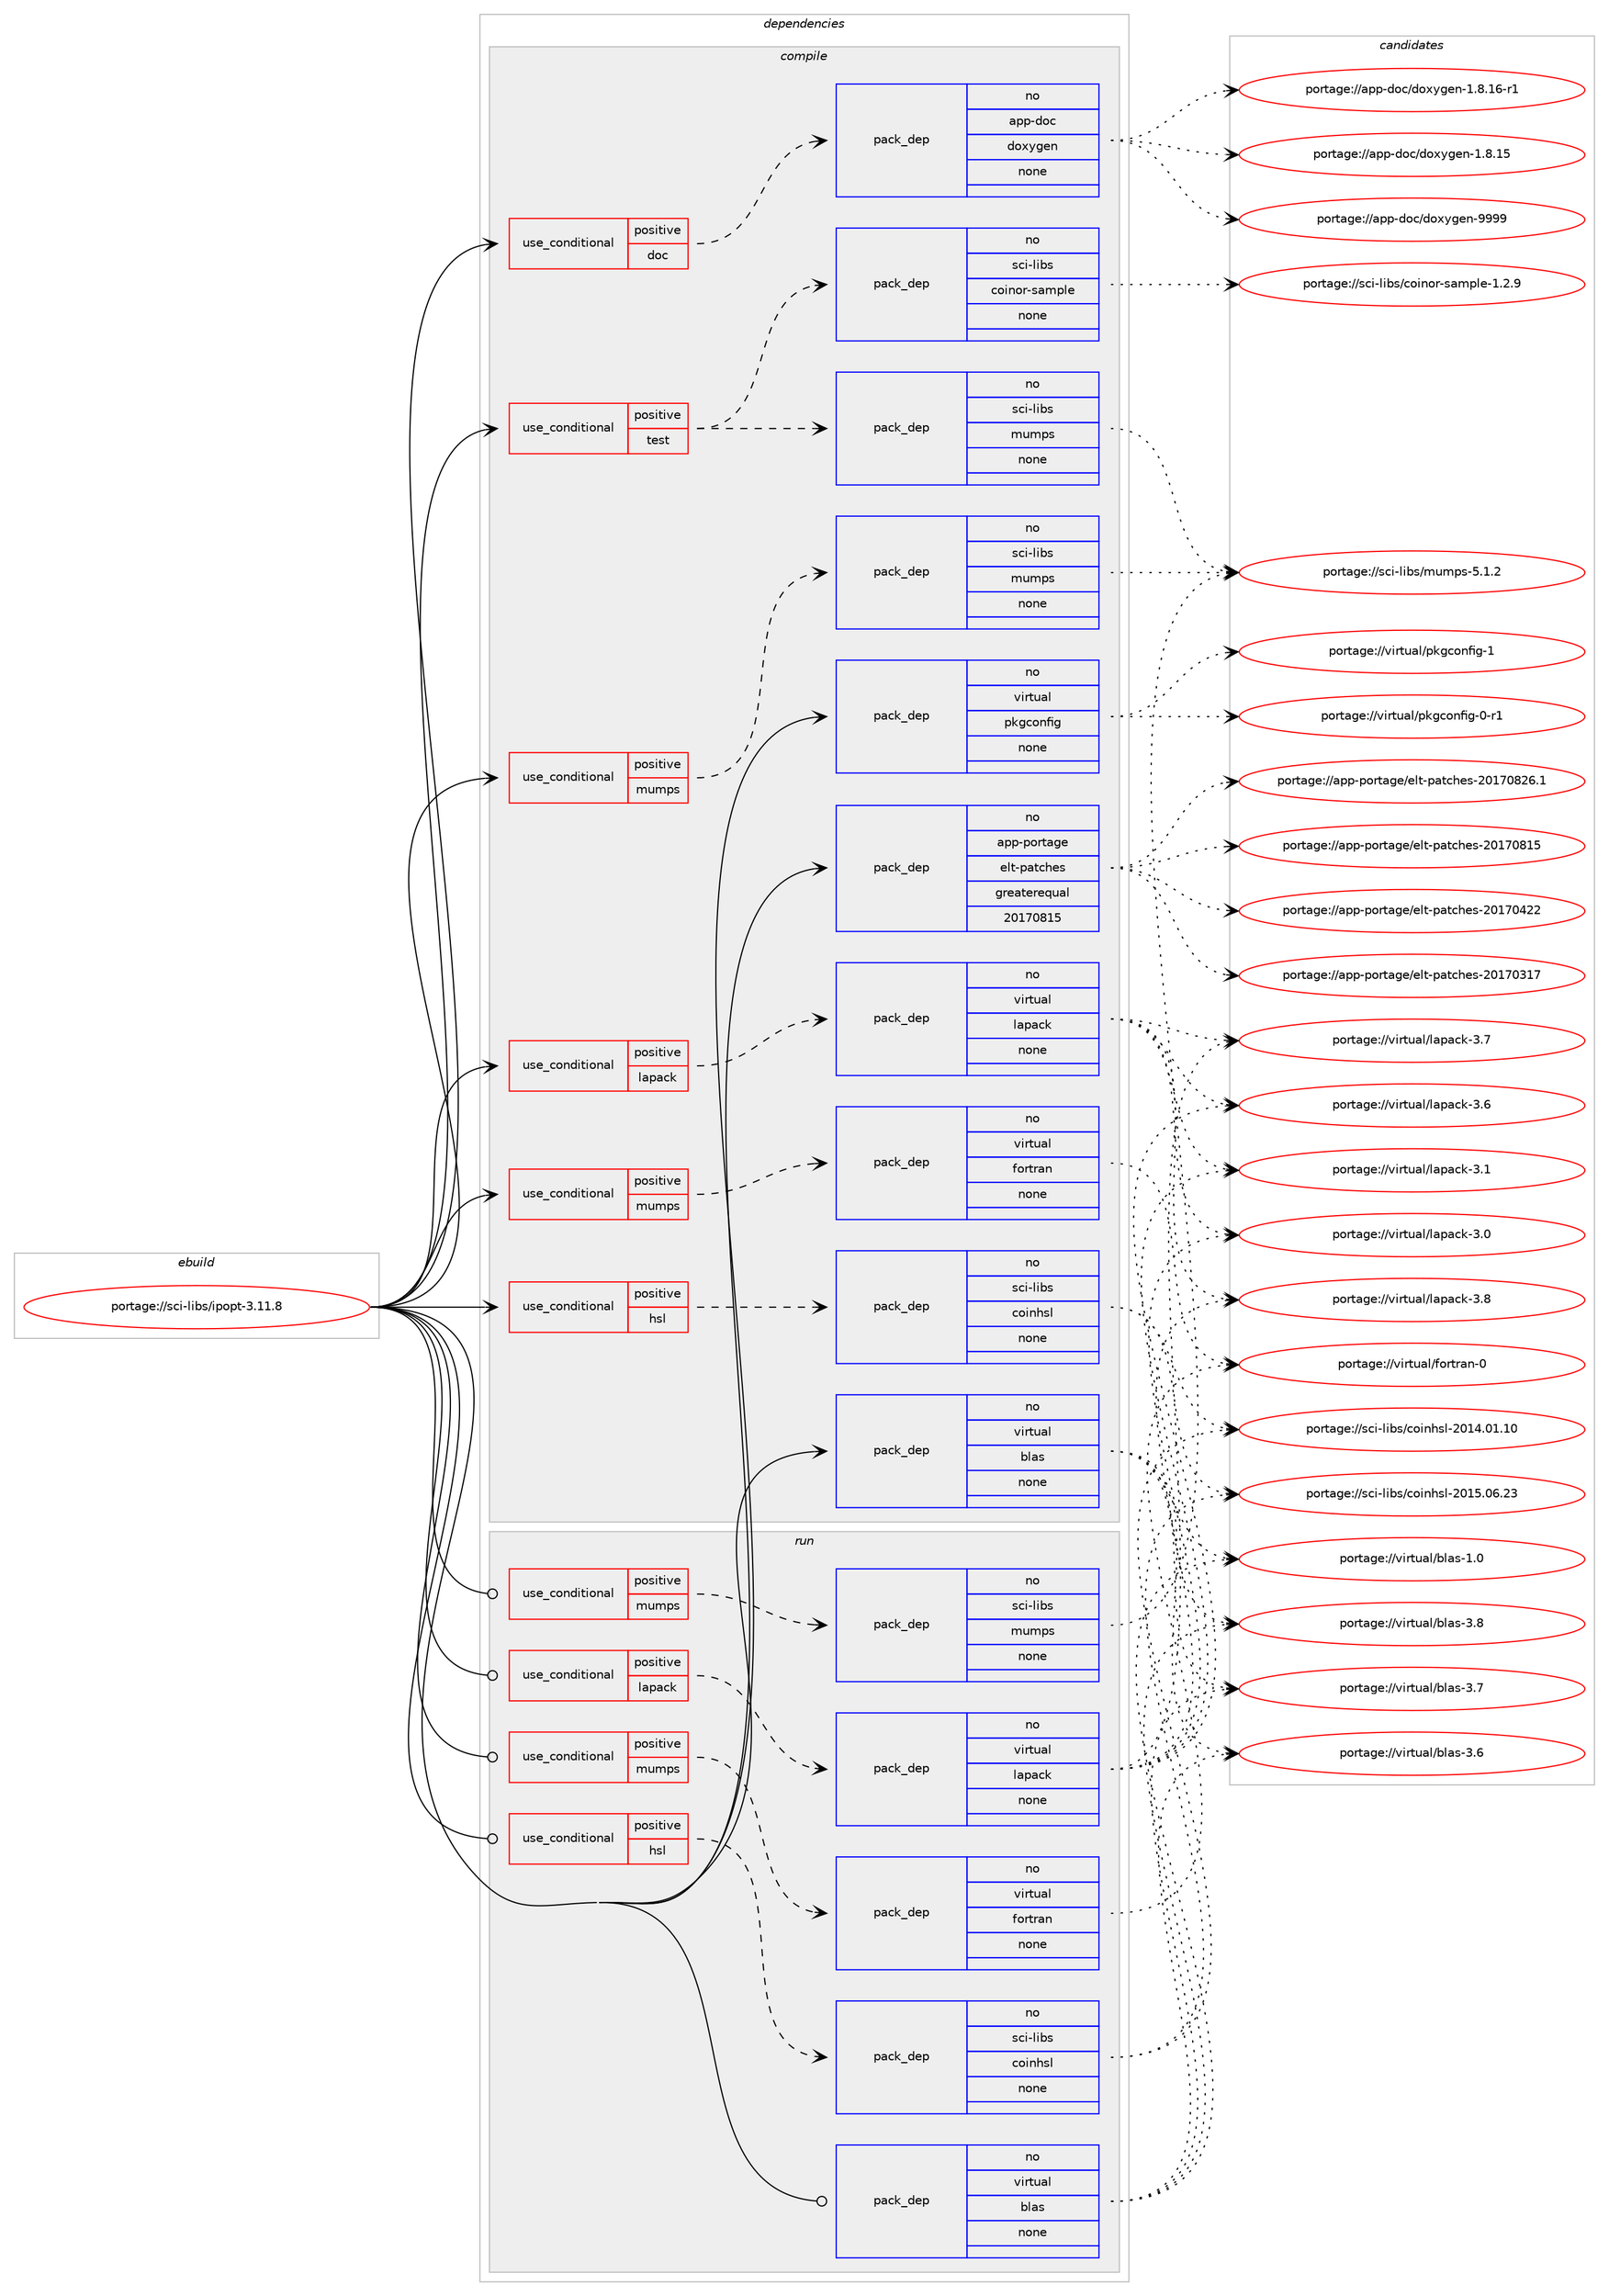 digraph prolog {

# *************
# Graph options
# *************

newrank=true;
concentrate=true;
compound=true;
graph [rankdir=LR,fontname=Helvetica,fontsize=10,ranksep=1.5];#, ranksep=2.5, nodesep=0.2];
edge  [arrowhead=vee];
node  [fontname=Helvetica,fontsize=10];

# **********
# The ebuild
# **********

subgraph cluster_leftcol {
color=gray;
rank=same;
label=<<i>ebuild</i>>;
id [label="portage://sci-libs/ipopt-3.11.8", color=red, width=4, href="../sci-libs/ipopt-3.11.8.svg"];
}

# ****************
# The dependencies
# ****************

subgraph cluster_midcol {
color=gray;
label=<<i>dependencies</i>>;
subgraph cluster_compile {
fillcolor="#eeeeee";
style=filled;
label=<<i>compile</i>>;
subgraph cond11604 {
dependency55100 [label=<<TABLE BORDER="0" CELLBORDER="1" CELLSPACING="0" CELLPADDING="4"><TR><TD ROWSPAN="3" CELLPADDING="10">use_conditional</TD></TR><TR><TD>positive</TD></TR><TR><TD>doc</TD></TR></TABLE>>, shape=none, color=red];
subgraph pack42309 {
dependency55101 [label=<<TABLE BORDER="0" CELLBORDER="1" CELLSPACING="0" CELLPADDING="4" WIDTH="220"><TR><TD ROWSPAN="6" CELLPADDING="30">pack_dep</TD></TR><TR><TD WIDTH="110">no</TD></TR><TR><TD>app-doc</TD></TR><TR><TD>doxygen</TD></TR><TR><TD>none</TD></TR><TR><TD></TD></TR></TABLE>>, shape=none, color=blue];
}
dependency55100:e -> dependency55101:w [weight=20,style="dashed",arrowhead="vee"];
}
id:e -> dependency55100:w [weight=20,style="solid",arrowhead="vee"];
subgraph cond11605 {
dependency55102 [label=<<TABLE BORDER="0" CELLBORDER="1" CELLSPACING="0" CELLPADDING="4"><TR><TD ROWSPAN="3" CELLPADDING="10">use_conditional</TD></TR><TR><TD>positive</TD></TR><TR><TD>hsl</TD></TR></TABLE>>, shape=none, color=red];
subgraph pack42310 {
dependency55103 [label=<<TABLE BORDER="0" CELLBORDER="1" CELLSPACING="0" CELLPADDING="4" WIDTH="220"><TR><TD ROWSPAN="6" CELLPADDING="30">pack_dep</TD></TR><TR><TD WIDTH="110">no</TD></TR><TR><TD>sci-libs</TD></TR><TR><TD>coinhsl</TD></TR><TR><TD>none</TD></TR><TR><TD></TD></TR></TABLE>>, shape=none, color=blue];
}
dependency55102:e -> dependency55103:w [weight=20,style="dashed",arrowhead="vee"];
}
id:e -> dependency55102:w [weight=20,style="solid",arrowhead="vee"];
subgraph cond11606 {
dependency55104 [label=<<TABLE BORDER="0" CELLBORDER="1" CELLSPACING="0" CELLPADDING="4"><TR><TD ROWSPAN="3" CELLPADDING="10">use_conditional</TD></TR><TR><TD>positive</TD></TR><TR><TD>lapack</TD></TR></TABLE>>, shape=none, color=red];
subgraph pack42311 {
dependency55105 [label=<<TABLE BORDER="0" CELLBORDER="1" CELLSPACING="0" CELLPADDING="4" WIDTH="220"><TR><TD ROWSPAN="6" CELLPADDING="30">pack_dep</TD></TR><TR><TD WIDTH="110">no</TD></TR><TR><TD>virtual</TD></TR><TR><TD>lapack</TD></TR><TR><TD>none</TD></TR><TR><TD></TD></TR></TABLE>>, shape=none, color=blue];
}
dependency55104:e -> dependency55105:w [weight=20,style="dashed",arrowhead="vee"];
}
id:e -> dependency55104:w [weight=20,style="solid",arrowhead="vee"];
subgraph cond11607 {
dependency55106 [label=<<TABLE BORDER="0" CELLBORDER="1" CELLSPACING="0" CELLPADDING="4"><TR><TD ROWSPAN="3" CELLPADDING="10">use_conditional</TD></TR><TR><TD>positive</TD></TR><TR><TD>mumps</TD></TR></TABLE>>, shape=none, color=red];
subgraph pack42312 {
dependency55107 [label=<<TABLE BORDER="0" CELLBORDER="1" CELLSPACING="0" CELLPADDING="4" WIDTH="220"><TR><TD ROWSPAN="6" CELLPADDING="30">pack_dep</TD></TR><TR><TD WIDTH="110">no</TD></TR><TR><TD>sci-libs</TD></TR><TR><TD>mumps</TD></TR><TR><TD>none</TD></TR><TR><TD></TD></TR></TABLE>>, shape=none, color=blue];
}
dependency55106:e -> dependency55107:w [weight=20,style="dashed",arrowhead="vee"];
}
id:e -> dependency55106:w [weight=20,style="solid",arrowhead="vee"];
subgraph cond11608 {
dependency55108 [label=<<TABLE BORDER="0" CELLBORDER="1" CELLSPACING="0" CELLPADDING="4"><TR><TD ROWSPAN="3" CELLPADDING="10">use_conditional</TD></TR><TR><TD>positive</TD></TR><TR><TD>mumps</TD></TR></TABLE>>, shape=none, color=red];
subgraph pack42313 {
dependency55109 [label=<<TABLE BORDER="0" CELLBORDER="1" CELLSPACING="0" CELLPADDING="4" WIDTH="220"><TR><TD ROWSPAN="6" CELLPADDING="30">pack_dep</TD></TR><TR><TD WIDTH="110">no</TD></TR><TR><TD>virtual</TD></TR><TR><TD>fortran</TD></TR><TR><TD>none</TD></TR><TR><TD></TD></TR></TABLE>>, shape=none, color=blue];
}
dependency55108:e -> dependency55109:w [weight=20,style="dashed",arrowhead="vee"];
}
id:e -> dependency55108:w [weight=20,style="solid",arrowhead="vee"];
subgraph cond11609 {
dependency55110 [label=<<TABLE BORDER="0" CELLBORDER="1" CELLSPACING="0" CELLPADDING="4"><TR><TD ROWSPAN="3" CELLPADDING="10">use_conditional</TD></TR><TR><TD>positive</TD></TR><TR><TD>test</TD></TR></TABLE>>, shape=none, color=red];
subgraph pack42314 {
dependency55111 [label=<<TABLE BORDER="0" CELLBORDER="1" CELLSPACING="0" CELLPADDING="4" WIDTH="220"><TR><TD ROWSPAN="6" CELLPADDING="30">pack_dep</TD></TR><TR><TD WIDTH="110">no</TD></TR><TR><TD>sci-libs</TD></TR><TR><TD>coinor-sample</TD></TR><TR><TD>none</TD></TR><TR><TD></TD></TR></TABLE>>, shape=none, color=blue];
}
dependency55110:e -> dependency55111:w [weight=20,style="dashed",arrowhead="vee"];
subgraph pack42315 {
dependency55112 [label=<<TABLE BORDER="0" CELLBORDER="1" CELLSPACING="0" CELLPADDING="4" WIDTH="220"><TR><TD ROWSPAN="6" CELLPADDING="30">pack_dep</TD></TR><TR><TD WIDTH="110">no</TD></TR><TR><TD>sci-libs</TD></TR><TR><TD>mumps</TD></TR><TR><TD>none</TD></TR><TR><TD></TD></TR></TABLE>>, shape=none, color=blue];
}
dependency55110:e -> dependency55112:w [weight=20,style="dashed",arrowhead="vee"];
}
id:e -> dependency55110:w [weight=20,style="solid",arrowhead="vee"];
subgraph pack42316 {
dependency55113 [label=<<TABLE BORDER="0" CELLBORDER="1" CELLSPACING="0" CELLPADDING="4" WIDTH="220"><TR><TD ROWSPAN="6" CELLPADDING="30">pack_dep</TD></TR><TR><TD WIDTH="110">no</TD></TR><TR><TD>app-portage</TD></TR><TR><TD>elt-patches</TD></TR><TR><TD>greaterequal</TD></TR><TR><TD>20170815</TD></TR></TABLE>>, shape=none, color=blue];
}
id:e -> dependency55113:w [weight=20,style="solid",arrowhead="vee"];
subgraph pack42317 {
dependency55114 [label=<<TABLE BORDER="0" CELLBORDER="1" CELLSPACING="0" CELLPADDING="4" WIDTH="220"><TR><TD ROWSPAN="6" CELLPADDING="30">pack_dep</TD></TR><TR><TD WIDTH="110">no</TD></TR><TR><TD>virtual</TD></TR><TR><TD>blas</TD></TR><TR><TD>none</TD></TR><TR><TD></TD></TR></TABLE>>, shape=none, color=blue];
}
id:e -> dependency55114:w [weight=20,style="solid",arrowhead="vee"];
subgraph pack42318 {
dependency55115 [label=<<TABLE BORDER="0" CELLBORDER="1" CELLSPACING="0" CELLPADDING="4" WIDTH="220"><TR><TD ROWSPAN="6" CELLPADDING="30">pack_dep</TD></TR><TR><TD WIDTH="110">no</TD></TR><TR><TD>virtual</TD></TR><TR><TD>pkgconfig</TD></TR><TR><TD>none</TD></TR><TR><TD></TD></TR></TABLE>>, shape=none, color=blue];
}
id:e -> dependency55115:w [weight=20,style="solid",arrowhead="vee"];
}
subgraph cluster_compileandrun {
fillcolor="#eeeeee";
style=filled;
label=<<i>compile and run</i>>;
}
subgraph cluster_run {
fillcolor="#eeeeee";
style=filled;
label=<<i>run</i>>;
subgraph cond11610 {
dependency55116 [label=<<TABLE BORDER="0" CELLBORDER="1" CELLSPACING="0" CELLPADDING="4"><TR><TD ROWSPAN="3" CELLPADDING="10">use_conditional</TD></TR><TR><TD>positive</TD></TR><TR><TD>hsl</TD></TR></TABLE>>, shape=none, color=red];
subgraph pack42319 {
dependency55117 [label=<<TABLE BORDER="0" CELLBORDER="1" CELLSPACING="0" CELLPADDING="4" WIDTH="220"><TR><TD ROWSPAN="6" CELLPADDING="30">pack_dep</TD></TR><TR><TD WIDTH="110">no</TD></TR><TR><TD>sci-libs</TD></TR><TR><TD>coinhsl</TD></TR><TR><TD>none</TD></TR><TR><TD></TD></TR></TABLE>>, shape=none, color=blue];
}
dependency55116:e -> dependency55117:w [weight=20,style="dashed",arrowhead="vee"];
}
id:e -> dependency55116:w [weight=20,style="solid",arrowhead="odot"];
subgraph cond11611 {
dependency55118 [label=<<TABLE BORDER="0" CELLBORDER="1" CELLSPACING="0" CELLPADDING="4"><TR><TD ROWSPAN="3" CELLPADDING="10">use_conditional</TD></TR><TR><TD>positive</TD></TR><TR><TD>lapack</TD></TR></TABLE>>, shape=none, color=red];
subgraph pack42320 {
dependency55119 [label=<<TABLE BORDER="0" CELLBORDER="1" CELLSPACING="0" CELLPADDING="4" WIDTH="220"><TR><TD ROWSPAN="6" CELLPADDING="30">pack_dep</TD></TR><TR><TD WIDTH="110">no</TD></TR><TR><TD>virtual</TD></TR><TR><TD>lapack</TD></TR><TR><TD>none</TD></TR><TR><TD></TD></TR></TABLE>>, shape=none, color=blue];
}
dependency55118:e -> dependency55119:w [weight=20,style="dashed",arrowhead="vee"];
}
id:e -> dependency55118:w [weight=20,style="solid",arrowhead="odot"];
subgraph cond11612 {
dependency55120 [label=<<TABLE BORDER="0" CELLBORDER="1" CELLSPACING="0" CELLPADDING="4"><TR><TD ROWSPAN="3" CELLPADDING="10">use_conditional</TD></TR><TR><TD>positive</TD></TR><TR><TD>mumps</TD></TR></TABLE>>, shape=none, color=red];
subgraph pack42321 {
dependency55121 [label=<<TABLE BORDER="0" CELLBORDER="1" CELLSPACING="0" CELLPADDING="4" WIDTH="220"><TR><TD ROWSPAN="6" CELLPADDING="30">pack_dep</TD></TR><TR><TD WIDTH="110">no</TD></TR><TR><TD>sci-libs</TD></TR><TR><TD>mumps</TD></TR><TR><TD>none</TD></TR><TR><TD></TD></TR></TABLE>>, shape=none, color=blue];
}
dependency55120:e -> dependency55121:w [weight=20,style="dashed",arrowhead="vee"];
}
id:e -> dependency55120:w [weight=20,style="solid",arrowhead="odot"];
subgraph cond11613 {
dependency55122 [label=<<TABLE BORDER="0" CELLBORDER="1" CELLSPACING="0" CELLPADDING="4"><TR><TD ROWSPAN="3" CELLPADDING="10">use_conditional</TD></TR><TR><TD>positive</TD></TR><TR><TD>mumps</TD></TR></TABLE>>, shape=none, color=red];
subgraph pack42322 {
dependency55123 [label=<<TABLE BORDER="0" CELLBORDER="1" CELLSPACING="0" CELLPADDING="4" WIDTH="220"><TR><TD ROWSPAN="6" CELLPADDING="30">pack_dep</TD></TR><TR><TD WIDTH="110">no</TD></TR><TR><TD>virtual</TD></TR><TR><TD>fortran</TD></TR><TR><TD>none</TD></TR><TR><TD></TD></TR></TABLE>>, shape=none, color=blue];
}
dependency55122:e -> dependency55123:w [weight=20,style="dashed",arrowhead="vee"];
}
id:e -> dependency55122:w [weight=20,style="solid",arrowhead="odot"];
subgraph pack42323 {
dependency55124 [label=<<TABLE BORDER="0" CELLBORDER="1" CELLSPACING="0" CELLPADDING="4" WIDTH="220"><TR><TD ROWSPAN="6" CELLPADDING="30">pack_dep</TD></TR><TR><TD WIDTH="110">no</TD></TR><TR><TD>virtual</TD></TR><TR><TD>blas</TD></TR><TR><TD>none</TD></TR><TR><TD></TD></TR></TABLE>>, shape=none, color=blue];
}
id:e -> dependency55124:w [weight=20,style="solid",arrowhead="odot"];
}
}

# **************
# The candidates
# **************

subgraph cluster_choices {
rank=same;
color=gray;
label=<<i>candidates</i>>;

subgraph choice42309 {
color=black;
nodesep=1;
choice971121124510011199471001111201211031011104557575757 [label="portage://app-doc/doxygen-9999", color=red, width=4,href="../app-doc/doxygen-9999.svg"];
choice97112112451001119947100111120121103101110454946564649544511449 [label="portage://app-doc/doxygen-1.8.16-r1", color=red, width=4,href="../app-doc/doxygen-1.8.16-r1.svg"];
choice9711211245100111994710011112012110310111045494656464953 [label="portage://app-doc/doxygen-1.8.15", color=red, width=4,href="../app-doc/doxygen-1.8.15.svg"];
dependency55101:e -> choice971121124510011199471001111201211031011104557575757:w [style=dotted,weight="100"];
dependency55101:e -> choice97112112451001119947100111120121103101110454946564649544511449:w [style=dotted,weight="100"];
dependency55101:e -> choice9711211245100111994710011112012110310111045494656464953:w [style=dotted,weight="100"];
}
subgraph choice42310 {
color=black;
nodesep=1;
choice11599105451081059811547991111051101041151084550484953464854465051 [label="portage://sci-libs/coinhsl-2015.06.23", color=red, width=4,href="../sci-libs/coinhsl-2015.06.23.svg"];
choice11599105451081059811547991111051101041151084550484952464849464948 [label="portage://sci-libs/coinhsl-2014.01.10", color=red, width=4,href="../sci-libs/coinhsl-2014.01.10.svg"];
dependency55103:e -> choice11599105451081059811547991111051101041151084550484953464854465051:w [style=dotted,weight="100"];
dependency55103:e -> choice11599105451081059811547991111051101041151084550484952464849464948:w [style=dotted,weight="100"];
}
subgraph choice42311 {
color=black;
nodesep=1;
choice118105114116117971084710897112979910745514656 [label="portage://virtual/lapack-3.8", color=red, width=4,href="../virtual/lapack-3.8.svg"];
choice118105114116117971084710897112979910745514655 [label="portage://virtual/lapack-3.7", color=red, width=4,href="../virtual/lapack-3.7.svg"];
choice118105114116117971084710897112979910745514654 [label="portage://virtual/lapack-3.6", color=red, width=4,href="../virtual/lapack-3.6.svg"];
choice118105114116117971084710897112979910745514649 [label="portage://virtual/lapack-3.1", color=red, width=4,href="../virtual/lapack-3.1.svg"];
choice118105114116117971084710897112979910745514648 [label="portage://virtual/lapack-3.0", color=red, width=4,href="../virtual/lapack-3.0.svg"];
dependency55105:e -> choice118105114116117971084710897112979910745514656:w [style=dotted,weight="100"];
dependency55105:e -> choice118105114116117971084710897112979910745514655:w [style=dotted,weight="100"];
dependency55105:e -> choice118105114116117971084710897112979910745514654:w [style=dotted,weight="100"];
dependency55105:e -> choice118105114116117971084710897112979910745514649:w [style=dotted,weight="100"];
dependency55105:e -> choice118105114116117971084710897112979910745514648:w [style=dotted,weight="100"];
}
subgraph choice42312 {
color=black;
nodesep=1;
choice11599105451081059811547109117109112115455346494650 [label="portage://sci-libs/mumps-5.1.2", color=red, width=4,href="../sci-libs/mumps-5.1.2.svg"];
dependency55107:e -> choice11599105451081059811547109117109112115455346494650:w [style=dotted,weight="100"];
}
subgraph choice42313 {
color=black;
nodesep=1;
choice1181051141161179710847102111114116114971104548 [label="portage://virtual/fortran-0", color=red, width=4,href="../virtual/fortran-0.svg"];
dependency55109:e -> choice1181051141161179710847102111114116114971104548:w [style=dotted,weight="100"];
}
subgraph choice42314 {
color=black;
nodesep=1;
choice11599105451081059811547991111051101111144511597109112108101454946504657 [label="portage://sci-libs/coinor-sample-1.2.9", color=red, width=4,href="../sci-libs/coinor-sample-1.2.9.svg"];
dependency55111:e -> choice11599105451081059811547991111051101111144511597109112108101454946504657:w [style=dotted,weight="100"];
}
subgraph choice42315 {
color=black;
nodesep=1;
choice11599105451081059811547109117109112115455346494650 [label="portage://sci-libs/mumps-5.1.2", color=red, width=4,href="../sci-libs/mumps-5.1.2.svg"];
dependency55112:e -> choice11599105451081059811547109117109112115455346494650:w [style=dotted,weight="100"];
}
subgraph choice42316 {
color=black;
nodesep=1;
choice971121124511211111411697103101471011081164511297116991041011154550484955485650544649 [label="portage://app-portage/elt-patches-20170826.1", color=red, width=4,href="../app-portage/elt-patches-20170826.1.svg"];
choice97112112451121111141169710310147101108116451129711699104101115455048495548564953 [label="portage://app-portage/elt-patches-20170815", color=red, width=4,href="../app-portage/elt-patches-20170815.svg"];
choice97112112451121111141169710310147101108116451129711699104101115455048495548525050 [label="portage://app-portage/elt-patches-20170422", color=red, width=4,href="../app-portage/elt-patches-20170422.svg"];
choice97112112451121111141169710310147101108116451129711699104101115455048495548514955 [label="portage://app-portage/elt-patches-20170317", color=red, width=4,href="../app-portage/elt-patches-20170317.svg"];
dependency55113:e -> choice971121124511211111411697103101471011081164511297116991041011154550484955485650544649:w [style=dotted,weight="100"];
dependency55113:e -> choice97112112451121111141169710310147101108116451129711699104101115455048495548564953:w [style=dotted,weight="100"];
dependency55113:e -> choice97112112451121111141169710310147101108116451129711699104101115455048495548525050:w [style=dotted,weight="100"];
dependency55113:e -> choice97112112451121111141169710310147101108116451129711699104101115455048495548514955:w [style=dotted,weight="100"];
}
subgraph choice42317 {
color=black;
nodesep=1;
choice1181051141161179710847981089711545514656 [label="portage://virtual/blas-3.8", color=red, width=4,href="../virtual/blas-3.8.svg"];
choice1181051141161179710847981089711545514655 [label="portage://virtual/blas-3.7", color=red, width=4,href="../virtual/blas-3.7.svg"];
choice1181051141161179710847981089711545514654 [label="portage://virtual/blas-3.6", color=red, width=4,href="../virtual/blas-3.6.svg"];
choice1181051141161179710847981089711545494648 [label="portage://virtual/blas-1.0", color=red, width=4,href="../virtual/blas-1.0.svg"];
dependency55114:e -> choice1181051141161179710847981089711545514656:w [style=dotted,weight="100"];
dependency55114:e -> choice1181051141161179710847981089711545514655:w [style=dotted,weight="100"];
dependency55114:e -> choice1181051141161179710847981089711545514654:w [style=dotted,weight="100"];
dependency55114:e -> choice1181051141161179710847981089711545494648:w [style=dotted,weight="100"];
}
subgraph choice42318 {
color=black;
nodesep=1;
choice1181051141161179710847112107103991111101021051034549 [label="portage://virtual/pkgconfig-1", color=red, width=4,href="../virtual/pkgconfig-1.svg"];
choice11810511411611797108471121071039911111010210510345484511449 [label="portage://virtual/pkgconfig-0-r1", color=red, width=4,href="../virtual/pkgconfig-0-r1.svg"];
dependency55115:e -> choice1181051141161179710847112107103991111101021051034549:w [style=dotted,weight="100"];
dependency55115:e -> choice11810511411611797108471121071039911111010210510345484511449:w [style=dotted,weight="100"];
}
subgraph choice42319 {
color=black;
nodesep=1;
choice11599105451081059811547991111051101041151084550484953464854465051 [label="portage://sci-libs/coinhsl-2015.06.23", color=red, width=4,href="../sci-libs/coinhsl-2015.06.23.svg"];
choice11599105451081059811547991111051101041151084550484952464849464948 [label="portage://sci-libs/coinhsl-2014.01.10", color=red, width=4,href="../sci-libs/coinhsl-2014.01.10.svg"];
dependency55117:e -> choice11599105451081059811547991111051101041151084550484953464854465051:w [style=dotted,weight="100"];
dependency55117:e -> choice11599105451081059811547991111051101041151084550484952464849464948:w [style=dotted,weight="100"];
}
subgraph choice42320 {
color=black;
nodesep=1;
choice118105114116117971084710897112979910745514656 [label="portage://virtual/lapack-3.8", color=red, width=4,href="../virtual/lapack-3.8.svg"];
choice118105114116117971084710897112979910745514655 [label="portage://virtual/lapack-3.7", color=red, width=4,href="../virtual/lapack-3.7.svg"];
choice118105114116117971084710897112979910745514654 [label="portage://virtual/lapack-3.6", color=red, width=4,href="../virtual/lapack-3.6.svg"];
choice118105114116117971084710897112979910745514649 [label="portage://virtual/lapack-3.1", color=red, width=4,href="../virtual/lapack-3.1.svg"];
choice118105114116117971084710897112979910745514648 [label="portage://virtual/lapack-3.0", color=red, width=4,href="../virtual/lapack-3.0.svg"];
dependency55119:e -> choice118105114116117971084710897112979910745514656:w [style=dotted,weight="100"];
dependency55119:e -> choice118105114116117971084710897112979910745514655:w [style=dotted,weight="100"];
dependency55119:e -> choice118105114116117971084710897112979910745514654:w [style=dotted,weight="100"];
dependency55119:e -> choice118105114116117971084710897112979910745514649:w [style=dotted,weight="100"];
dependency55119:e -> choice118105114116117971084710897112979910745514648:w [style=dotted,weight="100"];
}
subgraph choice42321 {
color=black;
nodesep=1;
choice11599105451081059811547109117109112115455346494650 [label="portage://sci-libs/mumps-5.1.2", color=red, width=4,href="../sci-libs/mumps-5.1.2.svg"];
dependency55121:e -> choice11599105451081059811547109117109112115455346494650:w [style=dotted,weight="100"];
}
subgraph choice42322 {
color=black;
nodesep=1;
choice1181051141161179710847102111114116114971104548 [label="portage://virtual/fortran-0", color=red, width=4,href="../virtual/fortran-0.svg"];
dependency55123:e -> choice1181051141161179710847102111114116114971104548:w [style=dotted,weight="100"];
}
subgraph choice42323 {
color=black;
nodesep=1;
choice1181051141161179710847981089711545514656 [label="portage://virtual/blas-3.8", color=red, width=4,href="../virtual/blas-3.8.svg"];
choice1181051141161179710847981089711545514655 [label="portage://virtual/blas-3.7", color=red, width=4,href="../virtual/blas-3.7.svg"];
choice1181051141161179710847981089711545514654 [label="portage://virtual/blas-3.6", color=red, width=4,href="../virtual/blas-3.6.svg"];
choice1181051141161179710847981089711545494648 [label="portage://virtual/blas-1.0", color=red, width=4,href="../virtual/blas-1.0.svg"];
dependency55124:e -> choice1181051141161179710847981089711545514656:w [style=dotted,weight="100"];
dependency55124:e -> choice1181051141161179710847981089711545514655:w [style=dotted,weight="100"];
dependency55124:e -> choice1181051141161179710847981089711545514654:w [style=dotted,weight="100"];
dependency55124:e -> choice1181051141161179710847981089711545494648:w [style=dotted,weight="100"];
}
}

}
